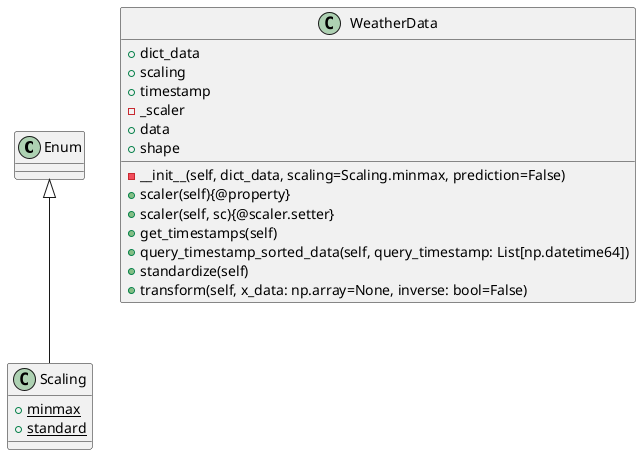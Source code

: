 @startuml
Enum <|-- Scaling
class Scaling {
  {static} +minmax
  {static} +standard
}

class WeatherData {
  +dict_data
  +scaling
  +timestamp
  -_scaler
  +data
  +shape
  -__init__(self, dict_data, scaling=Scaling.minmax, prediction=False)
  +scaler(self){@property}
  +scaler(self, sc){@scaler.setter}
  +get_timestamps(self)
  +query_timestamp_sorted_data(self, query_timestamp: List[np.datetime64])
  +standardize(self)
  +transform(self, x_data: np.array=None, inverse: bool=False)
}

@enduml

